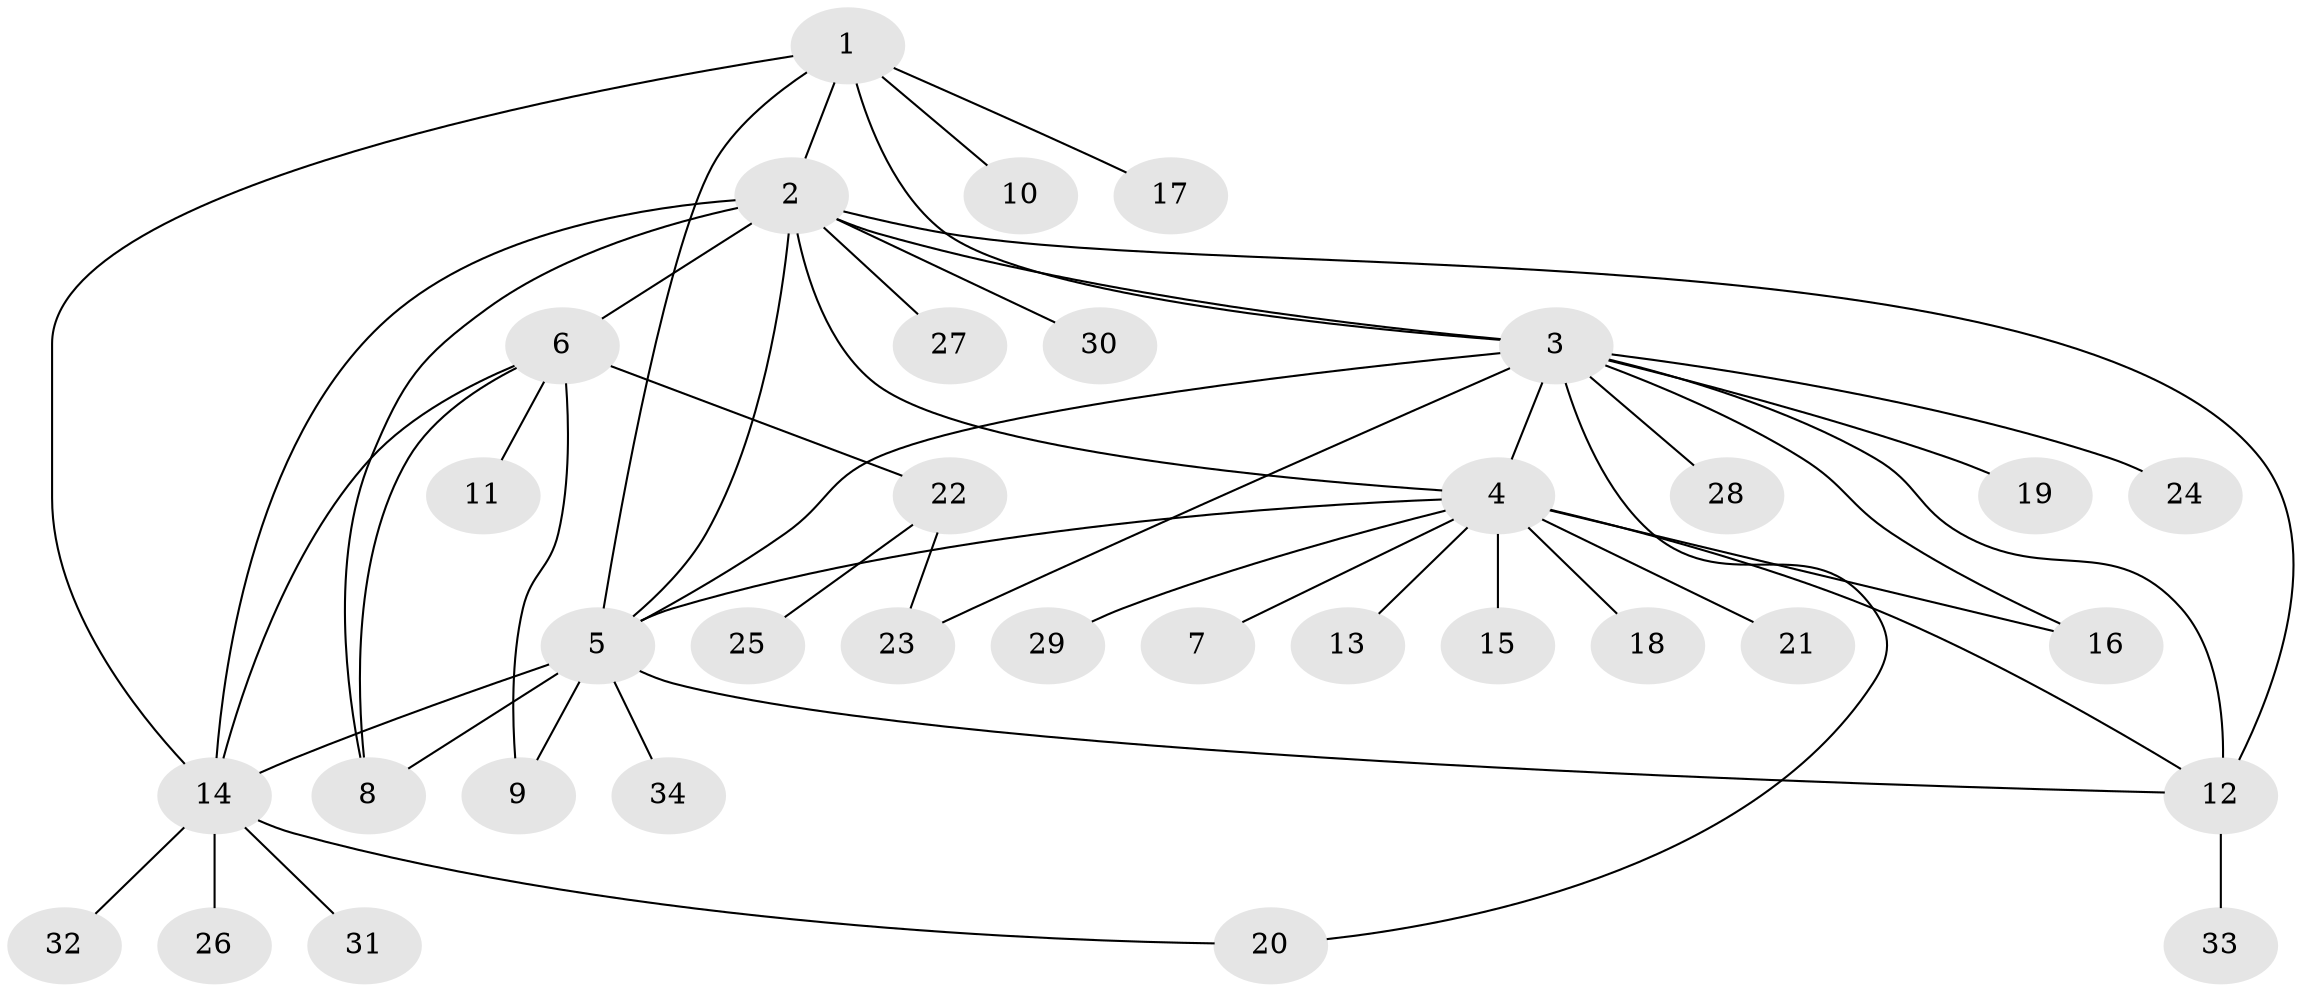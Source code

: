 // original degree distribution, {6: 0.017857142857142856, 14: 0.017857142857142856, 13: 0.03571428571428571, 15: 0.017857142857142856, 8: 0.03571428571428571, 1: 0.4642857142857143, 4: 0.08928571428571429, 3: 0.05357142857142857, 5: 0.03571428571428571, 2: 0.23214285714285715}
// Generated by graph-tools (version 1.1) at 2025/50/03/04/25 22:50:29]
// undirected, 34 vertices, 50 edges
graph export_dot {
  node [color=gray90,style=filled];
  1;
  2;
  3;
  4;
  5;
  6;
  7;
  8;
  9;
  10;
  11;
  12;
  13;
  14;
  15;
  16;
  17;
  18;
  19;
  20;
  21;
  22;
  23;
  24;
  25;
  26;
  27;
  28;
  29;
  30;
  31;
  32;
  33;
  34;
  1 -- 2 [weight=1.0];
  1 -- 3 [weight=1.0];
  1 -- 5 [weight=1.0];
  1 -- 10 [weight=1.0];
  1 -- 14 [weight=1.0];
  1 -- 17 [weight=1.0];
  2 -- 3 [weight=1.0];
  2 -- 4 [weight=1.0];
  2 -- 5 [weight=3.0];
  2 -- 6 [weight=2.0];
  2 -- 8 [weight=1.0];
  2 -- 12 [weight=2.0];
  2 -- 14 [weight=2.0];
  2 -- 27 [weight=1.0];
  2 -- 30 [weight=1.0];
  3 -- 4 [weight=1.0];
  3 -- 5 [weight=2.0];
  3 -- 12 [weight=1.0];
  3 -- 16 [weight=1.0];
  3 -- 19 [weight=1.0];
  3 -- 20 [weight=1.0];
  3 -- 23 [weight=1.0];
  3 -- 24 [weight=1.0];
  3 -- 28 [weight=1.0];
  4 -- 5 [weight=1.0];
  4 -- 7 [weight=1.0];
  4 -- 12 [weight=1.0];
  4 -- 13 [weight=1.0];
  4 -- 15 [weight=1.0];
  4 -- 16 [weight=1.0];
  4 -- 18 [weight=1.0];
  4 -- 21 [weight=1.0];
  4 -- 29 [weight=1.0];
  5 -- 8 [weight=2.0];
  5 -- 9 [weight=1.0];
  5 -- 12 [weight=1.0];
  5 -- 14 [weight=3.0];
  5 -- 34 [weight=1.0];
  6 -- 8 [weight=1.0];
  6 -- 9 [weight=1.0];
  6 -- 11 [weight=1.0];
  6 -- 14 [weight=1.0];
  6 -- 22 [weight=1.0];
  12 -- 33 [weight=1.0];
  14 -- 20 [weight=1.0];
  14 -- 26 [weight=1.0];
  14 -- 31 [weight=1.0];
  14 -- 32 [weight=1.0];
  22 -- 23 [weight=1.0];
  22 -- 25 [weight=1.0];
}
